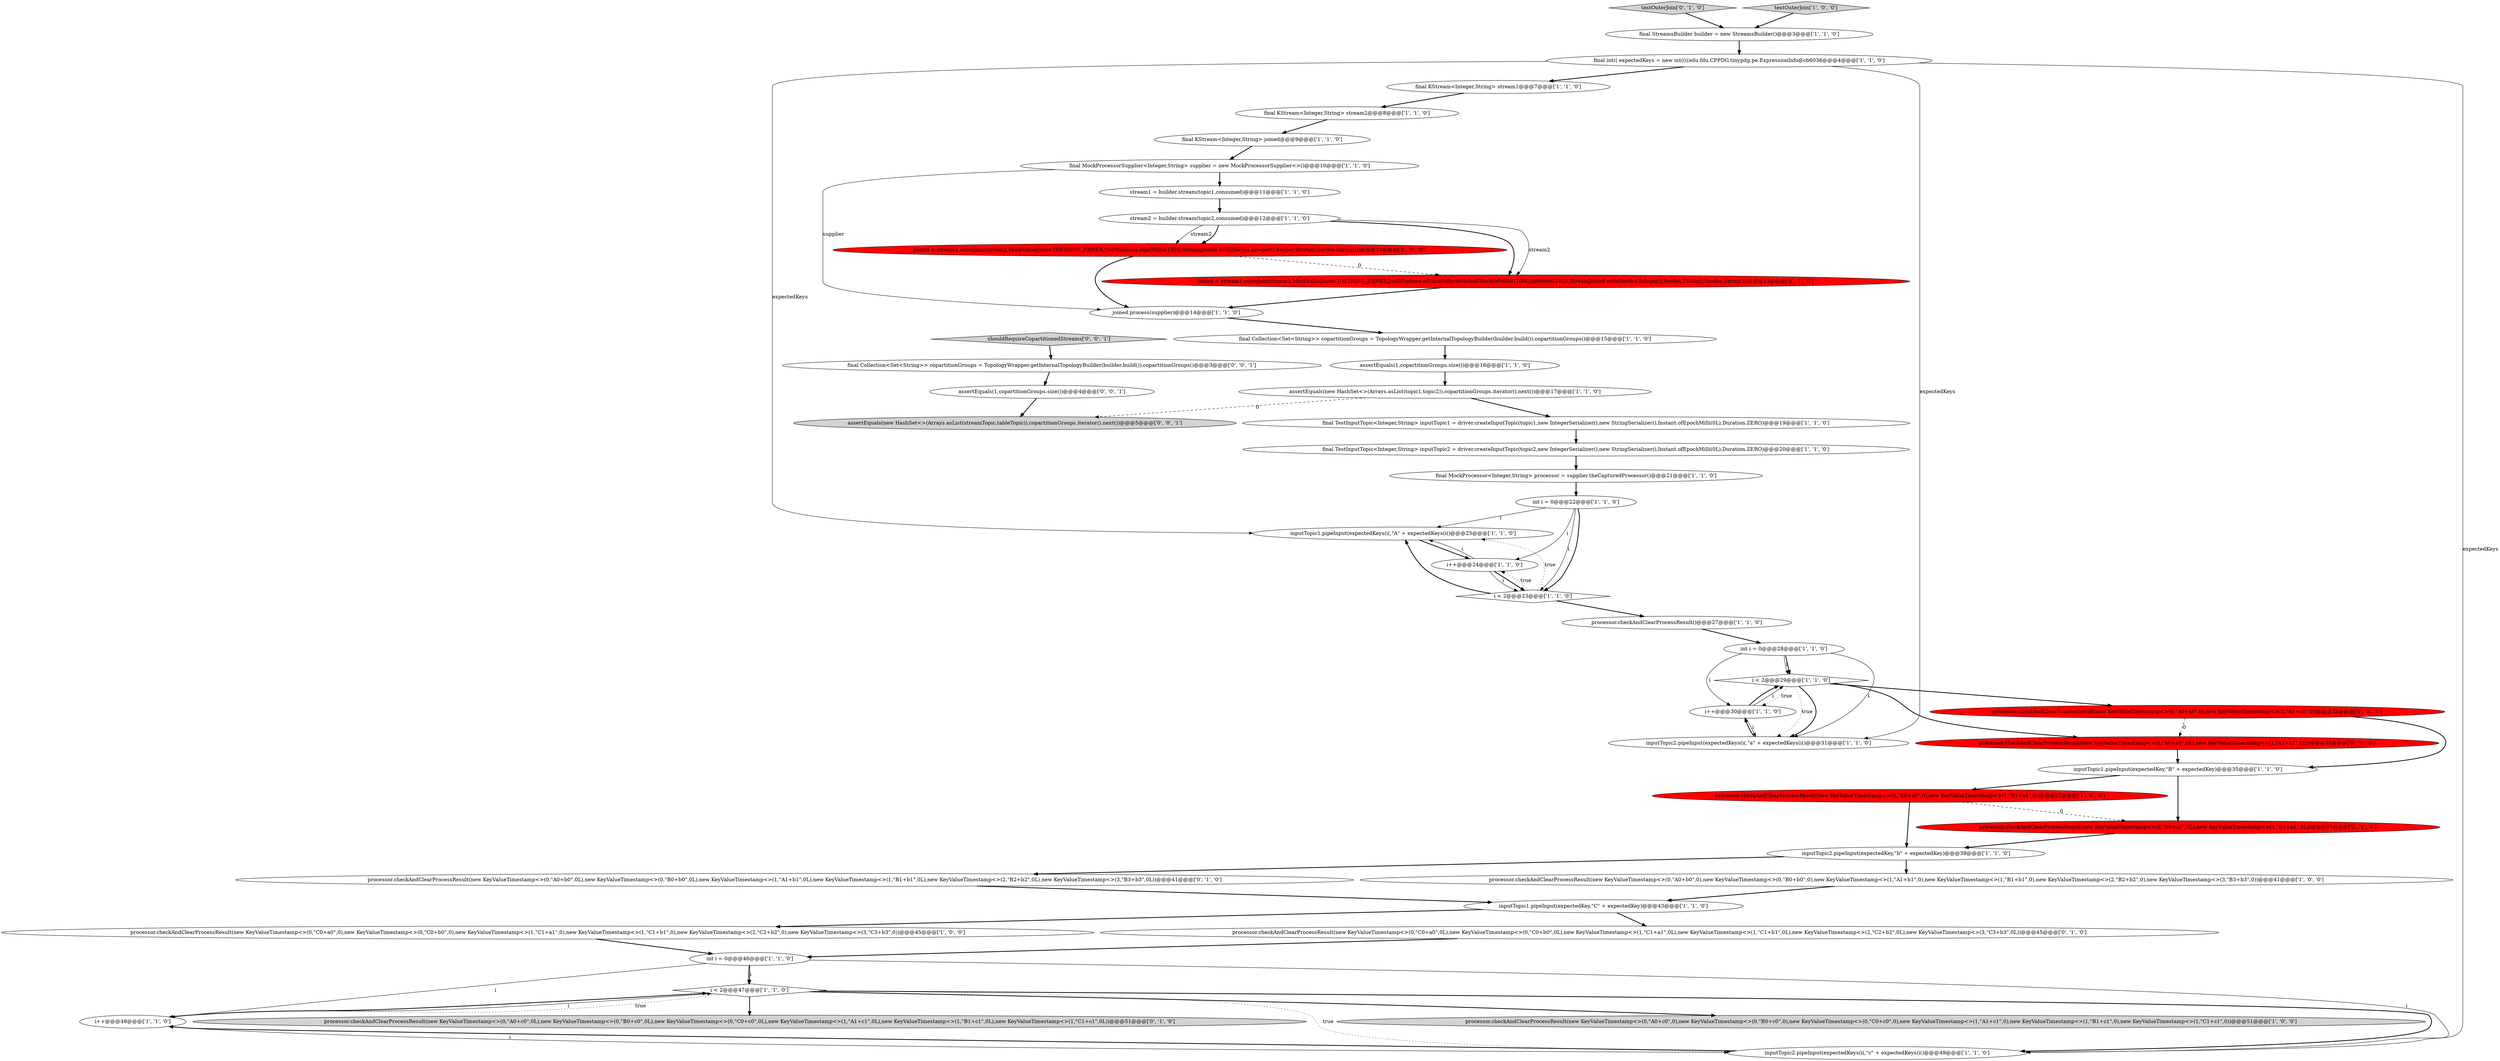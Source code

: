 digraph {
48 [style = filled, label = "shouldRequireCopartitionedStreams['0', '0', '1']", fillcolor = lightgray, shape = diamond image = "AAA0AAABBB3BBB"];
20 [style = filled, label = "final TestInputTopic<Integer,String> inputTopic1 = driver.createInputTopic(topic1,new IntegerSerializer(),new StringSerializer(),Instant.ofEpochMilli(0L),Duration.ZERO)@@@19@@@['1', '1', '0']", fillcolor = white, shape = ellipse image = "AAA0AAABBB1BBB"];
5 [style = filled, label = "final KStream<Integer,String> stream2@@@8@@@['1', '1', '0']", fillcolor = white, shape = ellipse image = "AAA0AAABBB1BBB"];
18 [style = filled, label = "i < 2@@@47@@@['1', '1', '0']", fillcolor = white, shape = diamond image = "AAA0AAABBB1BBB"];
2 [style = filled, label = "final Collection<Set<String>> copartitionGroups = TopologyWrapper.getInternalTopologyBuilder(builder.build()).copartitionGroups()@@@15@@@['1', '1', '0']", fillcolor = white, shape = ellipse image = "AAA0AAABBB1BBB"];
24 [style = filled, label = "processor.checkAndClearProcessResult(new KeyValueTimestamp<>(0,\"B0+a0\",0),new KeyValueTimestamp<>(1,\"B1+a1\",0))@@@37@@@['1', '0', '0']", fillcolor = red, shape = ellipse image = "AAA1AAABBB1BBB"];
35 [style = filled, label = "inputTopic1.pipeInput(expectedKey,\"C\" + expectedKey)@@@43@@@['1', '1', '0']", fillcolor = white, shape = ellipse image = "AAA0AAABBB1BBB"];
38 [style = filled, label = "processor.checkAndClearProcessResult(new KeyValueTimestamp<>(0,\"A0+b0\",0L),new KeyValueTimestamp<>(0,\"B0+b0\",0L),new KeyValueTimestamp<>(1,\"A1+b1\",0L),new KeyValueTimestamp<>(1,\"B1+b1\",0L),new KeyValueTimestamp<>(2,\"B2+b2\",0L),new KeyValueTimestamp<>(3,\"B3+b3\",0L))@@@41@@@['0', '1', '0']", fillcolor = white, shape = ellipse image = "AAA0AAABBB2BBB"];
47 [style = filled, label = "final Collection<Set<String>> copartitionGroups = TopologyWrapper.getInternalTopologyBuilder(builder.build()).copartitionGroups()@@@3@@@['0', '0', '1']", fillcolor = white, shape = ellipse image = "AAA0AAABBB3BBB"];
7 [style = filled, label = "final KStream<Integer,String> joined@@@9@@@['1', '1', '0']", fillcolor = white, shape = ellipse image = "AAA0AAABBB1BBB"];
42 [style = filled, label = "joined = stream1.outerJoin(stream2,MockValueJoiner.TOSTRING_JOINER,JoinWindows.ofTimeDifferenceAndGrace(ofMillis(100L),ofHours(24L)),StreamJoined.with(Serdes.Integer(),Serdes.String(),Serdes.String()))@@@13@@@['0', '1', '0']", fillcolor = red, shape = ellipse image = "AAA1AAABBB2BBB"];
45 [style = filled, label = "assertEquals(new HashSet<>(Arrays.asList(streamTopic,tableTopic)),copartitionGroups.iterator().next())@@@5@@@['0', '0', '1']", fillcolor = lightgray, shape = ellipse image = "AAA0AAABBB3BBB"];
30 [style = filled, label = "processor.checkAndClearProcessResult(new KeyValueTimestamp<>(0,\"A0+b0\",0),new KeyValueTimestamp<>(0,\"B0+b0\",0),new KeyValueTimestamp<>(1,\"A1+b1\",0),new KeyValueTimestamp<>(1,\"B1+b1\",0),new KeyValueTimestamp<>(2,\"B2+b2\",0),new KeyValueTimestamp<>(3,\"B3+b3\",0))@@@41@@@['1', '0', '0']", fillcolor = white, shape = ellipse image = "AAA0AAABBB1BBB"];
27 [style = filled, label = "final MockProcessor<Integer,String> processor = supplier.theCapturedProcessor()@@@21@@@['1', '1', '0']", fillcolor = white, shape = ellipse image = "AAA0AAABBB1BBB"];
22 [style = filled, label = "assertEquals(new HashSet<>(Arrays.asList(topic1,topic2)),copartitionGroups.iterator().next())@@@17@@@['1', '1', '0']", fillcolor = white, shape = ellipse image = "AAA0AAABBB1BBB"];
29 [style = filled, label = "inputTopic2.pipeInput(expectedKey,\"b\" + expectedKey)@@@39@@@['1', '1', '0']", fillcolor = white, shape = ellipse image = "AAA0AAABBB1BBB"];
23 [style = filled, label = "stream1 = builder.stream(topic1,consumed)@@@11@@@['1', '1', '0']", fillcolor = white, shape = ellipse image = "AAA0AAABBB1BBB"];
3 [style = filled, label = "inputTopic1.pipeInput(expectedKeys(i(,\"A\" + expectedKeys(i()@@@25@@@['1', '1', '0']", fillcolor = white, shape = ellipse image = "AAA0AAABBB1BBB"];
14 [style = filled, label = "processor.checkAndClearProcessResult(new KeyValueTimestamp<>(0,\"A0+a0\",0),new KeyValueTimestamp<>(1,\"A1+a1\",0))@@@33@@@['1', '0', '0']", fillcolor = red, shape = ellipse image = "AAA1AAABBB1BBB"];
41 [style = filled, label = "processor.checkAndClearProcessResult(new KeyValueTimestamp<>(0,\"A0+c0\",0L),new KeyValueTimestamp<>(0,\"B0+c0\",0L),new KeyValueTimestamp<>(0,\"C0+c0\",0L),new KeyValueTimestamp<>(1,\"A1+c1\",0L),new KeyValueTimestamp<>(1,\"B1+c1\",0L),new KeyValueTimestamp<>(1,\"C1+c1\",0L))@@@51@@@['0', '1', '0']", fillcolor = lightgray, shape = ellipse image = "AAA0AAABBB2BBB"];
1 [style = filled, label = "final KStream<Integer,String> stream1@@@7@@@['1', '1', '0']", fillcolor = white, shape = ellipse image = "AAA0AAABBB1BBB"];
0 [style = filled, label = "i < 2@@@29@@@['1', '1', '0']", fillcolor = white, shape = diamond image = "AAA0AAABBB1BBB"];
15 [style = filled, label = "i++@@@30@@@['1', '1', '0']", fillcolor = white, shape = ellipse image = "AAA0AAABBB1BBB"];
33 [style = filled, label = "int i = 0@@@22@@@['1', '1', '0']", fillcolor = white, shape = ellipse image = "AAA0AAABBB1BBB"];
43 [style = filled, label = "testOuterJoin['0', '1', '0']", fillcolor = lightgray, shape = diamond image = "AAA0AAABBB2BBB"];
9 [style = filled, label = "int i = 0@@@28@@@['1', '1', '0']", fillcolor = white, shape = ellipse image = "AAA0AAABBB1BBB"];
21 [style = filled, label = "processor.checkAndClearProcessResult(new KeyValueTimestamp<>(0,\"C0+a0\",0),new KeyValueTimestamp<>(0,\"C0+b0\",0),new KeyValueTimestamp<>(1,\"C1+a1\",0),new KeyValueTimestamp<>(1,\"C1+b1\",0),new KeyValueTimestamp<>(2,\"C2+b2\",0),new KeyValueTimestamp<>(3,\"C3+b3\",0))@@@45@@@['1', '0', '0']", fillcolor = white, shape = ellipse image = "AAA0AAABBB1BBB"];
11 [style = filled, label = "joined = stream1.outerJoin(stream2,MockValueJoiner.TOSTRING_JOINER,JoinWindows.of(ofMillis(100)),StreamJoined.with(Serdes.Integer(),Serdes.String(),Serdes.String()))@@@13@@@['1', '0', '0']", fillcolor = red, shape = ellipse image = "AAA1AAABBB1BBB"];
10 [style = filled, label = "testOuterJoin['1', '0', '0']", fillcolor = lightgray, shape = diamond image = "AAA0AAABBB1BBB"];
32 [style = filled, label = "final MockProcessorSupplier<Integer,String> supplier = new MockProcessorSupplier<>()@@@10@@@['1', '1', '0']", fillcolor = white, shape = ellipse image = "AAA0AAABBB1BBB"];
36 [style = filled, label = "i++@@@48@@@['1', '1', '0']", fillcolor = white, shape = ellipse image = "AAA0AAABBB1BBB"];
8 [style = filled, label = "int i = 0@@@46@@@['1', '1', '0']", fillcolor = white, shape = ellipse image = "AAA0AAABBB1BBB"];
40 [style = filled, label = "processor.checkAndClearProcessResult(new KeyValueTimestamp<>(0,\"C0+a0\",0L),new KeyValueTimestamp<>(0,\"C0+b0\",0L),new KeyValueTimestamp<>(1,\"C1+a1\",0L),new KeyValueTimestamp<>(1,\"C1+b1\",0L),new KeyValueTimestamp<>(2,\"C2+b2\",0L),new KeyValueTimestamp<>(3,\"C3+b3\",0L))@@@45@@@['0', '1', '0']", fillcolor = white, shape = ellipse image = "AAA0AAABBB2BBB"];
16 [style = filled, label = "stream2 = builder.stream(topic2,consumed)@@@12@@@['1', '1', '0']", fillcolor = white, shape = ellipse image = "AAA0AAABBB1BBB"];
28 [style = filled, label = "processor.checkAndClearProcessResult()@@@27@@@['1', '1', '0']", fillcolor = white, shape = ellipse image = "AAA0AAABBB1BBB"];
19 [style = filled, label = "final TestInputTopic<Integer,String> inputTopic2 = driver.createInputTopic(topic2,new IntegerSerializer(),new StringSerializer(),Instant.ofEpochMilli(0L),Duration.ZERO)@@@20@@@['1', '1', '0']", fillcolor = white, shape = ellipse image = "AAA0AAABBB1BBB"];
34 [style = filled, label = "inputTopic1.pipeInput(expectedKey,\"B\" + expectedKey)@@@35@@@['1', '1', '0']", fillcolor = white, shape = ellipse image = "AAA0AAABBB1BBB"];
6 [style = filled, label = "final StreamsBuilder builder = new StreamsBuilder()@@@3@@@['1', '1', '0']", fillcolor = white, shape = ellipse image = "AAA0AAABBB1BBB"];
13 [style = filled, label = "assertEquals(1,copartitionGroups.size())@@@16@@@['1', '1', '0']", fillcolor = white, shape = ellipse image = "AAA0AAABBB1BBB"];
4 [style = filled, label = "processor.checkAndClearProcessResult(new KeyValueTimestamp<>(0,\"A0+c0\",0),new KeyValueTimestamp<>(0,\"B0+c0\",0),new KeyValueTimestamp<>(0,\"C0+c0\",0),new KeyValueTimestamp<>(1,\"A1+c1\",0),new KeyValueTimestamp<>(1,\"B1+c1\",0),new KeyValueTimestamp<>(1,\"C1+c1\",0))@@@51@@@['1', '0', '0']", fillcolor = lightgray, shape = ellipse image = "AAA0AAABBB1BBB"];
31 [style = filled, label = "i < 2@@@23@@@['1', '1', '0']", fillcolor = white, shape = diamond image = "AAA0AAABBB1BBB"];
12 [style = filled, label = "final int(( expectedKeys = new int((((edu.fdu.CPPDG.tinypdg.pe.ExpressionInfo@cb6036@@@4@@@['1', '1', '0']", fillcolor = white, shape = ellipse image = "AAA0AAABBB1BBB"];
44 [style = filled, label = "processor.checkAndClearProcessResult(new KeyValueTimestamp<>(0,\"B0+a0\",0L),new KeyValueTimestamp<>(1,\"B1+a1\",0L))@@@37@@@['0', '1', '0']", fillcolor = red, shape = ellipse image = "AAA1AAABBB2BBB"];
39 [style = filled, label = "processor.checkAndClearProcessResult(new KeyValueTimestamp<>(0,\"A0+a0\",0L),new KeyValueTimestamp<>(1,\"A1+a1\",0L))@@@33@@@['0', '1', '0']", fillcolor = red, shape = ellipse image = "AAA1AAABBB2BBB"];
25 [style = filled, label = "i++@@@24@@@['1', '1', '0']", fillcolor = white, shape = ellipse image = "AAA0AAABBB1BBB"];
37 [style = filled, label = "inputTopic2.pipeInput(expectedKeys(i(,\"a\" + expectedKeys(i()@@@31@@@['1', '1', '0']", fillcolor = white, shape = ellipse image = "AAA0AAABBB1BBB"];
26 [style = filled, label = "inputTopic2.pipeInput(expectedKeys(i(,\"c\" + expectedKeys(i()@@@49@@@['1', '1', '0']", fillcolor = white, shape = ellipse image = "AAA0AAABBB1BBB"];
46 [style = filled, label = "assertEquals(1,copartitionGroups.size())@@@4@@@['0', '0', '1']", fillcolor = white, shape = ellipse image = "AAA0AAABBB3BBB"];
17 [style = filled, label = "joined.process(supplier)@@@14@@@['1', '1', '0']", fillcolor = white, shape = ellipse image = "AAA0AAABBB1BBB"];
1->5 [style = bold, label=""];
9->0 [style = solid, label="i"];
7->32 [style = bold, label=""];
8->26 [style = solid, label="i"];
32->23 [style = bold, label=""];
29->30 [style = bold, label=""];
21->8 [style = bold, label=""];
28->9 [style = bold, label=""];
37->15 [style = bold, label=""];
12->37 [style = solid, label="expectedKeys"];
25->31 [style = bold, label=""];
16->42 [style = solid, label="stream2"];
0->14 [style = bold, label=""];
33->25 [style = solid, label="i"];
34->24 [style = bold, label=""];
15->0 [style = bold, label=""];
36->18 [style = bold, label=""];
32->17 [style = solid, label="supplier"];
16->42 [style = bold, label=""];
13->22 [style = bold, label=""];
27->33 [style = bold, label=""];
31->3 [style = dotted, label="true"];
33->31 [style = solid, label="i"];
31->25 [style = dotted, label="true"];
8->18 [style = bold, label=""];
39->34 [style = bold, label=""];
8->36 [style = solid, label="i"];
16->11 [style = solid, label="stream2"];
12->1 [style = bold, label=""];
35->21 [style = bold, label=""];
35->40 [style = bold, label=""];
9->37 [style = solid, label="i"];
18->4 [style = bold, label=""];
17->2 [style = bold, label=""];
22->20 [style = bold, label=""];
18->26 [style = dotted, label="true"];
0->37 [style = dotted, label="true"];
5->7 [style = bold, label=""];
11->17 [style = bold, label=""];
29->38 [style = bold, label=""];
11->42 [style = dashed, label="0"];
18->41 [style = bold, label=""];
31->28 [style = bold, label=""];
31->3 [style = bold, label=""];
20->19 [style = bold, label=""];
38->35 [style = bold, label=""];
15->37 [style = solid, label="i"];
0->39 [style = bold, label=""];
36->18 [style = solid, label="i"];
44->29 [style = bold, label=""];
22->45 [style = dashed, label="0"];
18->36 [style = dotted, label="true"];
18->26 [style = bold, label=""];
14->39 [style = dashed, label="0"];
24->44 [style = dashed, label="0"];
25->31 [style = solid, label="i"];
10->6 [style = bold, label=""];
9->15 [style = solid, label="i"];
30->35 [style = bold, label=""];
34->44 [style = bold, label=""];
12->26 [style = solid, label="expectedKeys"];
36->26 [style = solid, label="i"];
33->3 [style = solid, label="i"];
6->12 [style = bold, label=""];
23->16 [style = bold, label=""];
16->11 [style = bold, label=""];
9->0 [style = bold, label=""];
0->37 [style = bold, label=""];
3->25 [style = bold, label=""];
8->18 [style = solid, label="i"];
0->15 [style = dotted, label="true"];
26->36 [style = bold, label=""];
42->17 [style = bold, label=""];
14->34 [style = bold, label=""];
47->46 [style = bold, label=""];
24->29 [style = bold, label=""];
15->0 [style = solid, label="i"];
43->6 [style = bold, label=""];
2->13 [style = bold, label=""];
48->47 [style = bold, label=""];
19->27 [style = bold, label=""];
33->31 [style = bold, label=""];
46->45 [style = bold, label=""];
25->3 [style = solid, label="i"];
40->8 [style = bold, label=""];
12->3 [style = solid, label="expectedKeys"];
}
